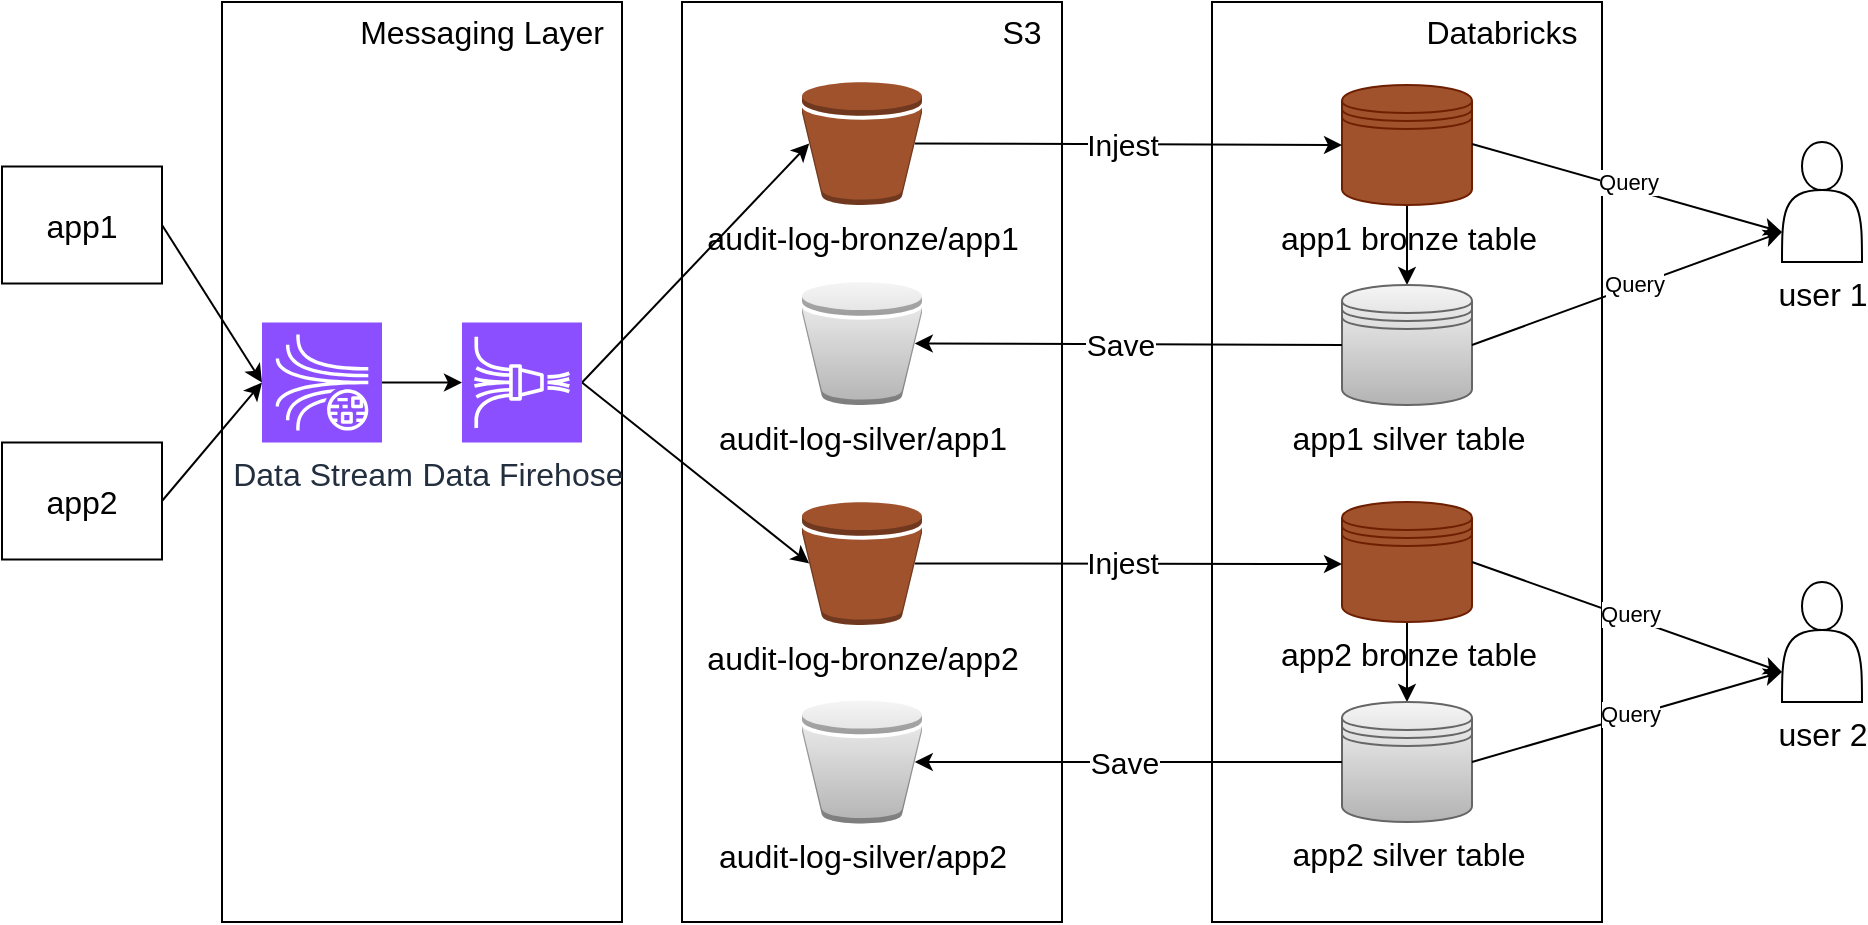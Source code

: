<mxfile version="28.1.0">
  <diagram name="Page-1" id="KUcplEUkCT5wZGvrJ8Br">
    <mxGraphModel dx="2211" dy="875" grid="1" gridSize="10" guides="1" tooltips="1" connect="1" arrows="1" fold="1" page="1" pageScale="1" pageWidth="850" pageHeight="1100" math="0" shadow="0">
      <root>
        <mxCell id="0" />
        <mxCell id="1" parent="0" />
        <mxCell id="rOkDiotb9pNexd16iEMF-7" value="" style="rounded=0;whiteSpace=wrap;html=1;" parent="1" vertex="1">
          <mxGeometry x="-70" y="120" width="200" height="460" as="geometry" />
        </mxCell>
        <mxCell id="N1mBAuWXCPxK_z9myF4u-12" value="" style="rounded=0;whiteSpace=wrap;html=1;" parent="1" vertex="1">
          <mxGeometry x="160" y="120" width="190" height="460" as="geometry" />
        </mxCell>
        <mxCell id="N1mBAuWXCPxK_z9myF4u-17" value="&lt;span style=&quot;color: rgb(0, 0, 0); background-color: rgb(255, 255, 255);&quot;&gt;audit-log-bronze/app1&lt;/span&gt;" style="outlineConnect=0;dashed=0;verticalLabelPosition=bottom;verticalAlign=top;align=center;html=1;shape=mxgraph.aws3.bucket;fillColor=#a0522d;fontColor=#ffffff;strokeColor=#6D1F00;fontSize=16;" parent="1" vertex="1">
          <mxGeometry x="220" y="160" width="60" height="61.5" as="geometry" />
        </mxCell>
        <mxCell id="N1mBAuWXCPxK_z9myF4u-18" value="&lt;span style=&quot;color: rgb(0, 0, 0); background-color: rgb(255, 255, 255);&quot;&gt;audit-log-silver/app1&lt;/span&gt;" style="outlineConnect=0;dashed=0;verticalLabelPosition=bottom;verticalAlign=top;align=center;html=1;shape=mxgraph.aws3.bucket;fillColor=#f5f5f5;strokeColor=#666666;gradientColor=#b3b3b3;fontSize=16;" parent="1" vertex="1">
          <mxGeometry x="220" y="260" width="60" height="61.5" as="geometry" />
        </mxCell>
        <mxCell id="N1mBAuWXCPxK_z9myF4u-19" value="&lt;span style=&quot;color: rgb(0, 0, 0); background-color: rgb(255, 255, 255);&quot;&gt;audit-log-bronze/app2&lt;/span&gt;" style="outlineConnect=0;dashed=0;verticalLabelPosition=bottom;verticalAlign=top;align=center;html=1;shape=mxgraph.aws3.bucket;fillColor=#a0522d;fontColor=#ffffff;strokeColor=#6D1F00;fontSize=16;" parent="1" vertex="1">
          <mxGeometry x="220" y="370" width="60" height="61.5" as="geometry" />
        </mxCell>
        <mxCell id="N1mBAuWXCPxK_z9myF4u-20" value="&lt;span style=&quot;color: rgb(0, 0, 0); background-color: rgb(255, 255, 255);&quot;&gt;audit-log-silver/app2&lt;/span&gt;" style="outlineConnect=0;dashed=0;verticalLabelPosition=bottom;verticalAlign=top;align=center;html=1;shape=mxgraph.aws3.bucket;fillColor=#f5f5f5;strokeColor=#666666;gradientColor=#b3b3b3;fontSize=16;" parent="1" vertex="1">
          <mxGeometry x="220" y="469.25" width="60" height="61.5" as="geometry" />
        </mxCell>
        <mxCell id="N1mBAuWXCPxK_z9myF4u-21" value="S3" style="text;html=1;align=center;verticalAlign=middle;whiteSpace=wrap;rounded=0;fontSize=16;" parent="1" vertex="1">
          <mxGeometry x="300" y="120" width="60" height="30" as="geometry" />
        </mxCell>
        <mxCell id="N1mBAuWXCPxK_z9myF4u-23" value="" style="rounded=0;whiteSpace=wrap;html=1;" parent="1" vertex="1">
          <mxGeometry x="425" y="120" width="195" height="460" as="geometry" />
        </mxCell>
        <mxCell id="N1mBAuWXCPxK_z9myF4u-24" value="Databricks" style="text;html=1;align=center;verticalAlign=middle;whiteSpace=wrap;rounded=0;fontSize=16;" parent="1" vertex="1">
          <mxGeometry x="540" y="120" width="60" height="30" as="geometry" />
        </mxCell>
        <mxCell id="N1mBAuWXCPxK_z9myF4u-36" value="" style="edgeStyle=orthogonalEdgeStyle;rounded=0;orthogonalLoop=1;jettySize=auto;html=1;" parent="1" source="N1mBAuWXCPxK_z9myF4u-25" target="N1mBAuWXCPxK_z9myF4u-33" edge="1">
          <mxGeometry relative="1" as="geometry" />
        </mxCell>
        <mxCell id="N1mBAuWXCPxK_z9myF4u-25" value="&lt;font style=&quot;color: rgb(0, 0, 0);&quot;&gt;app1 bronze table&lt;/font&gt;" style="shape=datastore;html=1;fillColor=#a0522d;fontColor=#ffffff;strokeColor=#6D1F00;labelPosition=center;verticalLabelPosition=bottom;align=center;verticalAlign=top;fontSize=16;" parent="1" vertex="1">
          <mxGeometry x="490" y="161.5" width="65" height="60" as="geometry" />
        </mxCell>
        <mxCell id="N1mBAuWXCPxK_z9myF4u-33" value="&lt;font style=&quot;color: rgb(0, 0, 0);&quot;&gt;app1 silver table&lt;/font&gt;" style="shape=datastore;html=1;fillColor=#f5f5f5;strokeColor=#666666;labelPosition=center;verticalLabelPosition=bottom;align=center;verticalAlign=top;gradientColor=#b3b3b3;fontSize=16;" parent="1" vertex="1">
          <mxGeometry x="490" y="261.5" width="65" height="60" as="geometry" />
        </mxCell>
        <mxCell id="N1mBAuWXCPxK_z9myF4u-37" value="" style="edgeStyle=orthogonalEdgeStyle;rounded=0;orthogonalLoop=1;jettySize=auto;html=1;" parent="1" source="N1mBAuWXCPxK_z9myF4u-34" target="N1mBAuWXCPxK_z9myF4u-35" edge="1">
          <mxGeometry relative="1" as="geometry" />
        </mxCell>
        <mxCell id="N1mBAuWXCPxK_z9myF4u-34" value="&lt;font style=&quot;color: rgb(0, 0, 0);&quot;&gt;app2 bronze table&lt;/font&gt;" style="shape=datastore;html=1;fillColor=#a0522d;fontColor=#ffffff;strokeColor=#6D1F00;labelPosition=center;verticalLabelPosition=bottom;align=center;verticalAlign=top;fontSize=16;" parent="1" vertex="1">
          <mxGeometry x="490" y="370" width="65" height="60" as="geometry" />
        </mxCell>
        <mxCell id="N1mBAuWXCPxK_z9myF4u-35" value="&lt;font style=&quot;color: rgb(0, 0, 0);&quot;&gt;app2 silver table&lt;/font&gt;" style="shape=datastore;html=1;fillColor=#f5f5f5;strokeColor=#666666;labelPosition=center;verticalLabelPosition=bottom;align=center;verticalAlign=top;gradientColor=#b3b3b3;fontSize=16;" parent="1" vertex="1">
          <mxGeometry x="490" y="470" width="65" height="60" as="geometry" />
        </mxCell>
        <mxCell id="N1mBAuWXCPxK_z9myF4u-38" value="app1" style="rounded=0;whiteSpace=wrap;html=1;fontSize=16;" parent="1" vertex="1">
          <mxGeometry x="-180" y="202.25" width="80" height="58.5" as="geometry" />
        </mxCell>
        <mxCell id="N1mBAuWXCPxK_z9myF4u-39" value="app2" style="rounded=0;whiteSpace=wrap;html=1;fontSize=16;" parent="1" vertex="1">
          <mxGeometry x="-180" y="340.25" width="80" height="58.5" as="geometry" />
        </mxCell>
        <mxCell id="N1mBAuWXCPxK_z9myF4u-48" value="" style="endArrow=classic;html=1;rounded=0;exitX=1;exitY=0.5;exitDx=0;exitDy=0;entryX=0.06;entryY=0.5;entryDx=0;entryDy=0;entryPerimeter=0;exitPerimeter=0;" parent="1" source="rOkDiotb9pNexd16iEMF-6" target="N1mBAuWXCPxK_z9myF4u-17" edge="1">
          <mxGeometry width="50" height="50" relative="1" as="geometry">
            <mxPoint x="110" y="350" as="sourcePoint" />
            <mxPoint x="220" y="190" as="targetPoint" />
          </mxGeometry>
        </mxCell>
        <mxCell id="N1mBAuWXCPxK_z9myF4u-49" value="" style="endArrow=classic;html=1;rounded=0;exitX=0.94;exitY=0.5;exitDx=0;exitDy=0;entryX=0;entryY=0.5;entryDx=0;entryDy=0;exitPerimeter=0;" parent="1" source="N1mBAuWXCPxK_z9myF4u-17" target="N1mBAuWXCPxK_z9myF4u-25" edge="1">
          <mxGeometry width="50" height="50" relative="1" as="geometry">
            <mxPoint x="320" y="192" as="sourcePoint" />
            <mxPoint x="430" y="191" as="targetPoint" />
          </mxGeometry>
        </mxCell>
        <mxCell id="N1mBAuWXCPxK_z9myF4u-50" value="Injest" style="edgeLabel;html=1;align=center;verticalAlign=middle;resizable=0;points=[];fontSize=15;" parent="N1mBAuWXCPxK_z9myF4u-49" vertex="1" connectable="0">
          <mxGeometry x="-0.02" y="2" relative="1" as="geometry">
            <mxPoint x="-1" y="2" as="offset" />
          </mxGeometry>
        </mxCell>
        <mxCell id="N1mBAuWXCPxK_z9myF4u-51" value="" style="endArrow=classic;html=1;rounded=0;exitX=0.94;exitY=0.5;exitDx=0;exitDy=0;exitPerimeter=0;" parent="1" source="N1mBAuWXCPxK_z9myF4u-19" edge="1">
          <mxGeometry width="50" height="50" relative="1" as="geometry">
            <mxPoint x="320" y="401" as="sourcePoint" />
            <mxPoint x="490" y="401" as="targetPoint" />
          </mxGeometry>
        </mxCell>
        <mxCell id="N1mBAuWXCPxK_z9myF4u-52" value="Injest" style="edgeLabel;html=1;align=center;verticalAlign=middle;resizable=0;points=[];fontSize=15;" parent="N1mBAuWXCPxK_z9myF4u-51" vertex="1" connectable="0">
          <mxGeometry x="-0.02" y="2" relative="1" as="geometry">
            <mxPoint x="-1" y="1" as="offset" />
          </mxGeometry>
        </mxCell>
        <mxCell id="N1mBAuWXCPxK_z9myF4u-53" value="" style="endArrow=classic;html=1;rounded=0;exitX=0;exitY=0.5;exitDx=0;exitDy=0;entryX=0.94;entryY=0.5;entryDx=0;entryDy=0;entryPerimeter=0;" parent="1" source="N1mBAuWXCPxK_z9myF4u-33" target="N1mBAuWXCPxK_z9myF4u-18" edge="1">
          <mxGeometry width="50" height="50" relative="1" as="geometry">
            <mxPoint x="440" y="270" as="sourcePoint" />
            <mxPoint x="680" y="270" as="targetPoint" />
          </mxGeometry>
        </mxCell>
        <mxCell id="N1mBAuWXCPxK_z9myF4u-54" value="Save" style="edgeLabel;html=1;align=center;verticalAlign=middle;resizable=0;points=[];fontSize=15;" parent="N1mBAuWXCPxK_z9myF4u-53" vertex="1" connectable="0">
          <mxGeometry x="-0.02" y="2" relative="1" as="geometry">
            <mxPoint x="-7" y="-2" as="offset" />
          </mxGeometry>
        </mxCell>
        <mxCell id="N1mBAuWXCPxK_z9myF4u-55" value="" style="endArrow=classic;html=1;rounded=0;entryX=0.94;entryY=0.5;entryDx=0;entryDy=0;entryPerimeter=0;" parent="1" target="N1mBAuWXCPxK_z9myF4u-20" edge="1">
          <mxGeometry width="50" height="50" relative="1" as="geometry">
            <mxPoint x="490" y="500" as="sourcePoint" />
            <mxPoint x="320" y="499.5" as="targetPoint" />
          </mxGeometry>
        </mxCell>
        <mxCell id="N1mBAuWXCPxK_z9myF4u-56" value="Save" style="edgeLabel;html=1;align=center;verticalAlign=middle;resizable=0;points=[];fontSize=15;" parent="N1mBAuWXCPxK_z9myF4u-55" vertex="1" connectable="0">
          <mxGeometry x="-0.02" y="2" relative="1" as="geometry">
            <mxPoint x="-5" y="-2" as="offset" />
          </mxGeometry>
        </mxCell>
        <mxCell id="N1mBAuWXCPxK_z9myF4u-58" value="user 1" style="shape=actor;html=1;fontSize=16;labelPosition=center;verticalLabelPosition=bottom;align=center;verticalAlign=top;" parent="1" vertex="1">
          <mxGeometry x="710" y="190" width="40" height="60" as="geometry" />
        </mxCell>
        <mxCell id="N1mBAuWXCPxK_z9myF4u-60" value="user 2" style="shape=actor;html=1;fontSize=16;labelPosition=center;verticalLabelPosition=bottom;align=center;verticalAlign=top;" parent="1" vertex="1">
          <mxGeometry x="710" y="410" width="40" height="60" as="geometry" />
        </mxCell>
        <mxCell id="N1mBAuWXCPxK_z9myF4u-62" value="" style="endArrow=classic;html=1;rounded=0;exitX=1;exitY=0.5;exitDx=0;exitDy=0;entryX=0.06;entryY=0.5;entryDx=0;entryDy=0;entryPerimeter=0;exitPerimeter=0;" parent="1" source="rOkDiotb9pNexd16iEMF-6" target="N1mBAuWXCPxK_z9myF4u-19" edge="1">
          <mxGeometry width="50" height="50" relative="1" as="geometry">
            <mxPoint x="110" y="350" as="sourcePoint" />
            <mxPoint x="220" y="400" as="targetPoint" />
          </mxGeometry>
        </mxCell>
        <mxCell id="N1mBAuWXCPxK_z9myF4u-63" value="" style="endArrow=classic;html=1;rounded=0;exitX=1;exitY=0.5;exitDx=0;exitDy=0;entryX=0;entryY=0.75;entryDx=0;entryDy=0;" parent="1" target="N1mBAuWXCPxK_z9myF4u-58" edge="1">
          <mxGeometry width="50" height="50" relative="1" as="geometry">
            <mxPoint x="555" y="191" as="sourcePoint" />
            <mxPoint x="669" y="191" as="targetPoint" />
          </mxGeometry>
        </mxCell>
        <mxCell id="N1mBAuWXCPxK_z9myF4u-69" value="Query" style="edgeLabel;html=1;align=center;verticalAlign=middle;resizable=0;points=[];" parent="N1mBAuWXCPxK_z9myF4u-63" vertex="1" connectable="0">
          <mxGeometry x="-0.016" y="3" relative="1" as="geometry">
            <mxPoint as="offset" />
          </mxGeometry>
        </mxCell>
        <mxCell id="N1mBAuWXCPxK_z9myF4u-64" value="" style="endArrow=classic;html=1;rounded=0;exitX=1;exitY=0.5;exitDx=0;exitDy=0;entryX=0;entryY=0.75;entryDx=0;entryDy=0;" parent="1" source="N1mBAuWXCPxK_z9myF4u-33" target="N1mBAuWXCPxK_z9myF4u-58" edge="1">
          <mxGeometry width="50" height="50" relative="1" as="geometry">
            <mxPoint x="550" y="600" as="sourcePoint" />
            <mxPoint x="664" y="600" as="targetPoint" />
          </mxGeometry>
        </mxCell>
        <mxCell id="N1mBAuWXCPxK_z9myF4u-68" value="Query" style="edgeLabel;html=1;align=center;verticalAlign=middle;resizable=0;points=[];" parent="N1mBAuWXCPxK_z9myF4u-64" vertex="1" connectable="0">
          <mxGeometry x="0.049" y="1" relative="1" as="geometry">
            <mxPoint as="offset" />
          </mxGeometry>
        </mxCell>
        <mxCell id="N1mBAuWXCPxK_z9myF4u-65" value="" style="endArrow=classic;html=1;rounded=0;exitX=1;exitY=0.5;exitDx=0;exitDy=0;entryX=0;entryY=0.75;entryDx=0;entryDy=0;" parent="1" source="N1mBAuWXCPxK_z9myF4u-34" target="N1mBAuWXCPxK_z9myF4u-60" edge="1">
          <mxGeometry width="50" height="50" relative="1" as="geometry">
            <mxPoint x="670" y="320" as="sourcePoint" />
            <mxPoint x="825" y="364" as="targetPoint" />
          </mxGeometry>
        </mxCell>
        <mxCell id="N1mBAuWXCPxK_z9myF4u-70" value="Query" style="edgeLabel;html=1;align=center;verticalAlign=middle;resizable=0;points=[];" parent="N1mBAuWXCPxK_z9myF4u-65" vertex="1" connectable="0">
          <mxGeometry x="0.011" y="2" relative="1" as="geometry">
            <mxPoint as="offset" />
          </mxGeometry>
        </mxCell>
        <mxCell id="N1mBAuWXCPxK_z9myF4u-67" value="" style="endArrow=classic;html=1;rounded=0;exitX=1;exitY=0.5;exitDx=0;exitDy=0;entryX=0;entryY=0.75;entryDx=0;entryDy=0;" parent="1" source="N1mBAuWXCPxK_z9myF4u-35" target="N1mBAuWXCPxK_z9myF4u-60" edge="1">
          <mxGeometry width="50" height="50" relative="1" as="geometry">
            <mxPoint x="530" y="717" as="sourcePoint" />
            <mxPoint x="685" y="660" as="targetPoint" />
          </mxGeometry>
        </mxCell>
        <mxCell id="N1mBAuWXCPxK_z9myF4u-71" value="Query" style="edgeLabel;html=1;align=center;verticalAlign=middle;resizable=0;points=[];" parent="N1mBAuWXCPxK_z9myF4u-67" vertex="1" connectable="0">
          <mxGeometry x="0.023" y="1" relative="1" as="geometry">
            <mxPoint as="offset" />
          </mxGeometry>
        </mxCell>
        <mxCell id="rOkDiotb9pNexd16iEMF-4" value="" style="endArrow=classic;html=1;rounded=0;exitX=1;exitY=0.5;exitDx=0;exitDy=0;entryX=0;entryY=0.5;entryDx=0;entryDy=0;entryPerimeter=0;" parent="1" source="N1mBAuWXCPxK_z9myF4u-38" target="rOkDiotb9pNexd16iEMF-9" edge="1">
          <mxGeometry width="50" height="50" relative="1" as="geometry">
            <mxPoint x="400" y="480" as="sourcePoint" />
            <mxPoint x="-20" y="350" as="targetPoint" />
          </mxGeometry>
        </mxCell>
        <mxCell id="rOkDiotb9pNexd16iEMF-5" value="" style="endArrow=classic;html=1;rounded=0;exitX=1;exitY=0.5;exitDx=0;exitDy=0;entryX=0;entryY=0.5;entryDx=0;entryDy=0;entryPerimeter=0;" parent="1" source="N1mBAuWXCPxK_z9myF4u-39" target="rOkDiotb9pNexd16iEMF-9" edge="1">
          <mxGeometry width="50" height="50" relative="1" as="geometry">
            <mxPoint x="-90" y="610" as="sourcePoint" />
            <mxPoint x="-20" y="350" as="targetPoint" />
          </mxGeometry>
        </mxCell>
        <mxCell id="rOkDiotb9pNexd16iEMF-6" value="Data Firehose" style="sketch=0;points=[[0,0,0],[0.25,0,0],[0.5,0,0],[0.75,0,0],[1,0,0],[0,1,0],[0.25,1,0],[0.5,1,0],[0.75,1,0],[1,1,0],[0,0.25,0],[0,0.5,0],[0,0.75,0],[1,0.25,0],[1,0.5,0],[1,0.75,0]];outlineConnect=0;fontColor=#232F3E;fillColor=#8C4FFF;strokeColor=#ffffff;dashed=0;verticalLabelPosition=bottom;verticalAlign=top;align=center;html=1;fontSize=16;fontStyle=0;aspect=fixed;shape=mxgraph.aws4.resourceIcon;resIcon=mxgraph.aws4.kinesis_data_firehose;" parent="1" vertex="1">
          <mxGeometry x="50" y="280.25" width="60" height="60" as="geometry" />
        </mxCell>
        <mxCell id="rOkDiotb9pNexd16iEMF-8" value="&lt;span style=&quot;background-color: transparent; color: light-dark(rgb(0, 0, 0), rgb(255, 255, 255));&quot;&gt;Messaging&lt;/span&gt;&amp;nbsp;Layer" style="text;html=1;align=center;verticalAlign=middle;whiteSpace=wrap;rounded=0;fontSize=16;" parent="1" vertex="1">
          <mxGeometry x="-10" y="120" width="140" height="30" as="geometry" />
        </mxCell>
        <mxCell id="rOkDiotb9pNexd16iEMF-10" value="" style="edgeStyle=orthogonalEdgeStyle;rounded=0;orthogonalLoop=1;jettySize=auto;html=1;" parent="1" source="rOkDiotb9pNexd16iEMF-9" target="rOkDiotb9pNexd16iEMF-6" edge="1">
          <mxGeometry relative="1" as="geometry" />
        </mxCell>
        <mxCell id="rOkDiotb9pNexd16iEMF-9" value="Data Stream" style="sketch=0;points=[[0,0,0],[0.25,0,0],[0.5,0,0],[0.75,0,0],[1,0,0],[0,1,0],[0.25,1,0],[0.5,1,0],[0.75,1,0],[1,1,0],[0,0.25,0],[0,0.5,0],[0,0.75,0],[1,0.25,0],[1,0.5,0],[1,0.75,0]];outlineConnect=0;fontColor=#232F3E;fillColor=#8C4FFF;strokeColor=#ffffff;dashed=0;verticalLabelPosition=bottom;verticalAlign=top;align=center;html=1;fontSize=16;fontStyle=0;aspect=fixed;shape=mxgraph.aws4.resourceIcon;resIcon=mxgraph.aws4.kinesis_data_streams;" parent="1" vertex="1">
          <mxGeometry x="-50" y="280.25" width="60" height="60" as="geometry" />
        </mxCell>
      </root>
    </mxGraphModel>
  </diagram>
</mxfile>
